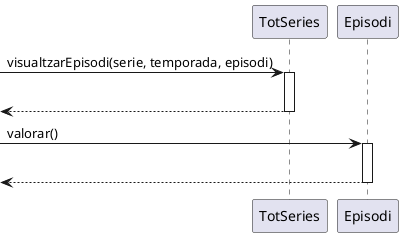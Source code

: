 @startuml

participant TotSeries
participant Episodi

-> TotSeries : visualtzarEpisodi(serie, temporada, episodi)
activate TotSeries

|||



<-- TotSeries
deactivate TotSeries

-> Episodi : valorar()
activate Episodi

|||

<-- Episodi
deactivate Episodi

@enduml
